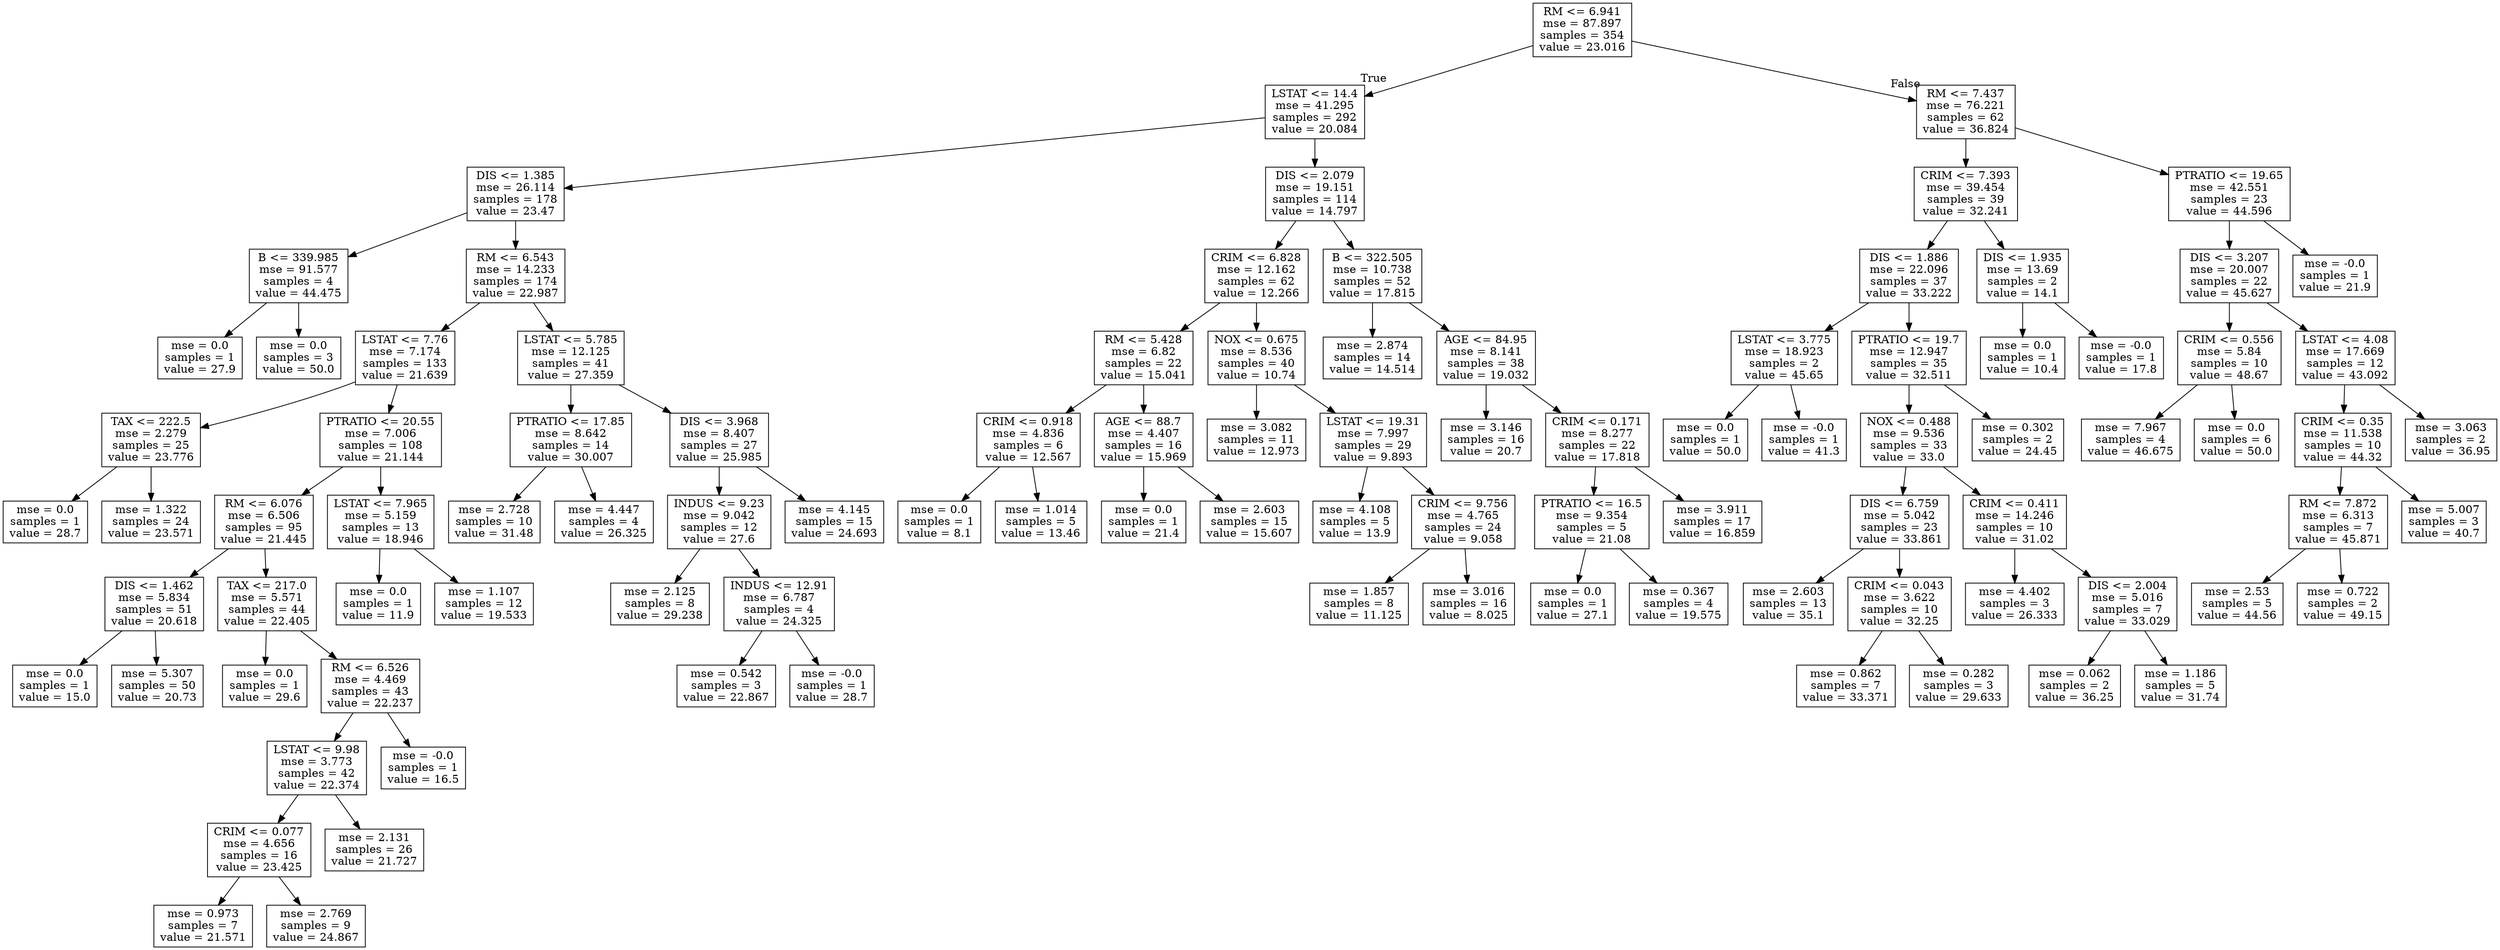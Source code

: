 digraph Tree {
node [shape=box] ;
0 [label="RM <= 6.941\nmse = 87.897\nsamples = 354\nvalue = 23.016"] ;
1 [label="LSTAT <= 14.4\nmse = 41.295\nsamples = 292\nvalue = 20.084"] ;
0 -> 1 [labeldistance=2.5, labelangle=45, headlabel="True"] ;
3 [label="DIS <= 1.385\nmse = 26.114\nsamples = 178\nvalue = 23.47"] ;
1 -> 3 ;
7 [label="B <= 339.985\nmse = 91.577\nsamples = 4\nvalue = 44.475"] ;
3 -> 7 ;
17 [label="mse = 0.0\nsamples = 1\nvalue = 27.9"] ;
7 -> 17 ;
18 [label="mse = 0.0\nsamples = 3\nvalue = 50.0"] ;
7 -> 18 ;
8 [label="RM <= 6.543\nmse = 14.233\nsamples = 174\nvalue = 22.987"] ;
3 -> 8 ;
9 [label="LSTAT <= 7.76\nmse = 7.174\nsamples = 133\nvalue = 21.639"] ;
8 -> 9 ;
29 [label="TAX <= 222.5\nmse = 2.279\nsamples = 25\nvalue = 23.776"] ;
9 -> 29 ;
95 [label="mse = 0.0\nsamples = 1\nvalue = 28.7"] ;
29 -> 95 ;
96 [label="mse = 1.322\nsamples = 24\nvalue = 23.571"] ;
29 -> 96 ;
30 [label="PTRATIO <= 20.55\nmse = 7.006\nsamples = 108\nvalue = 21.144"] ;
9 -> 30 ;
43 [label="RM <= 6.076\nmse = 6.506\nsamples = 95\nvalue = 21.445"] ;
30 -> 43 ;
45 [label="DIS <= 1.462\nmse = 5.834\nsamples = 51\nvalue = 20.618"] ;
43 -> 45 ;
75 [label="mse = 0.0\nsamples = 1\nvalue = 15.0"] ;
45 -> 75 ;
76 [label="mse = 5.307\nsamples = 50\nvalue = 20.73"] ;
45 -> 76 ;
46 [label="TAX <= 217.0\nmse = 5.571\nsamples = 44\nvalue = 22.405"] ;
43 -> 46 ;
61 [label="mse = 0.0\nsamples = 1\nvalue = 29.6"] ;
46 -> 61 ;
62 [label="RM <= 6.526\nmse = 4.469\nsamples = 43\nvalue = 22.237"] ;
46 -> 62 ;
73 [label="LSTAT <= 9.98\nmse = 3.773\nsamples = 42\nvalue = 22.374"] ;
62 -> 73 ;
85 [label="CRIM <= 0.077\nmse = 4.656\nsamples = 16\nvalue = 23.425"] ;
73 -> 85 ;
87 [label="mse = 0.973\nsamples = 7\nvalue = 21.571"] ;
85 -> 87 ;
88 [label="mse = 2.769\nsamples = 9\nvalue = 24.867"] ;
85 -> 88 ;
86 [label="mse = 2.131\nsamples = 26\nvalue = 21.727"] ;
73 -> 86 ;
74 [label="mse = -0.0\nsamples = 1\nvalue = 16.5"] ;
62 -> 74 ;
44 [label="LSTAT <= 7.965\nmse = 5.159\nsamples = 13\nvalue = 18.946"] ;
30 -> 44 ;
59 [label="mse = 0.0\nsamples = 1\nvalue = 11.9"] ;
44 -> 59 ;
60 [label="mse = 1.107\nsamples = 12\nvalue = 19.533"] ;
44 -> 60 ;
10 [label="LSTAT <= 5.785\nmse = 12.125\nsamples = 41\nvalue = 27.359"] ;
8 -> 10 ;
27 [label="PTRATIO <= 17.85\nmse = 8.642\nsamples = 14\nvalue = 30.007"] ;
10 -> 27 ;
37 [label="mse = 2.728\nsamples = 10\nvalue = 31.48"] ;
27 -> 37 ;
38 [label="mse = 4.447\nsamples = 4\nvalue = 26.325"] ;
27 -> 38 ;
28 [label="DIS <= 3.968\nmse = 8.407\nsamples = 27\nvalue = 25.985"] ;
10 -> 28 ;
49 [label="INDUS <= 9.23\nmse = 9.042\nsamples = 12\nvalue = 27.6"] ;
28 -> 49 ;
51 [label="mse = 2.125\nsamples = 8\nvalue = 29.238"] ;
49 -> 51 ;
52 [label="INDUS <= 12.91\nmse = 6.787\nsamples = 4\nvalue = 24.325"] ;
49 -> 52 ;
93 [label="mse = 0.542\nsamples = 3\nvalue = 22.867"] ;
52 -> 93 ;
94 [label="mse = -0.0\nsamples = 1\nvalue = 28.7"] ;
52 -> 94 ;
50 [label="mse = 4.145\nsamples = 15\nvalue = 24.693"] ;
28 -> 50 ;
4 [label="DIS <= 2.079\nmse = 19.151\nsamples = 114\nvalue = 14.797"] ;
1 -> 4 ;
11 [label="CRIM <= 6.828\nmse = 12.162\nsamples = 62\nvalue = 12.266"] ;
4 -> 11 ;
21 [label="RM <= 5.428\nmse = 6.82\nsamples = 22\nvalue = 15.041"] ;
11 -> 21 ;
65 [label="CRIM <= 0.918\nmse = 4.836\nsamples = 6\nvalue = 12.567"] ;
21 -> 65 ;
97 [label="mse = 0.0\nsamples = 1\nvalue = 8.1"] ;
65 -> 97 ;
98 [label="mse = 1.014\nsamples = 5\nvalue = 13.46"] ;
65 -> 98 ;
66 [label="AGE <= 88.7\nmse = 4.407\nsamples = 16\nvalue = 15.969"] ;
21 -> 66 ;
77 [label="mse = 0.0\nsamples = 1\nvalue = 21.4"] ;
66 -> 77 ;
78 [label="mse = 2.603\nsamples = 15\nvalue = 15.607"] ;
66 -> 78 ;
22 [label="NOX <= 0.675\nmse = 8.536\nsamples = 40\nvalue = 10.74"] ;
11 -> 22 ;
39 [label="mse = 3.082\nsamples = 11\nvalue = 12.973"] ;
22 -> 39 ;
40 [label="LSTAT <= 19.31\nmse = 7.997\nsamples = 29\nvalue = 9.893"] ;
22 -> 40 ;
41 [label="mse = 4.108\nsamples = 5\nvalue = 13.9"] ;
40 -> 41 ;
42 [label="CRIM <= 9.756\nmse = 4.765\nsamples = 24\nvalue = 9.058"] ;
40 -> 42 ;
63 [label="mse = 1.857\nsamples = 8\nvalue = 11.125"] ;
42 -> 63 ;
64 [label="mse = 3.016\nsamples = 16\nvalue = 8.025"] ;
42 -> 64 ;
12 [label="B <= 322.505\nmse = 10.738\nsamples = 52\nvalue = 17.815"] ;
4 -> 12 ;
23 [label="mse = 2.874\nsamples = 14\nvalue = 14.514"] ;
12 -> 23 ;
24 [label="AGE <= 84.95\nmse = 8.141\nsamples = 38\nvalue = 19.032"] ;
12 -> 24 ;
35 [label="mse = 3.146\nsamples = 16\nvalue = 20.7"] ;
24 -> 35 ;
36 [label="CRIM <= 0.171\nmse = 8.277\nsamples = 22\nvalue = 17.818"] ;
24 -> 36 ;
47 [label="PTRATIO <= 16.5\nmse = 9.354\nsamples = 5\nvalue = 21.08"] ;
36 -> 47 ;
69 [label="mse = 0.0\nsamples = 1\nvalue = 27.1"] ;
47 -> 69 ;
70 [label="mse = 0.367\nsamples = 4\nvalue = 19.575"] ;
47 -> 70 ;
48 [label="mse = 3.911\nsamples = 17\nvalue = 16.859"] ;
36 -> 48 ;
2 [label="RM <= 7.437\nmse = 76.221\nsamples = 62\nvalue = 36.824"] ;
0 -> 2 [labeldistance=2.5, labelangle=-45, headlabel="False"] ;
5 [label="CRIM <= 7.393\nmse = 39.454\nsamples = 39\nvalue = 32.241"] ;
2 -> 5 ;
13 [label="DIS <= 1.886\nmse = 22.096\nsamples = 37\nvalue = 33.222"] ;
5 -> 13 ;
19 [label="LSTAT <= 3.775\nmse = 18.923\nsamples = 2\nvalue = 45.65"] ;
13 -> 19 ;
71 [label="mse = 0.0\nsamples = 1\nvalue = 50.0"] ;
19 -> 71 ;
72 [label="mse = -0.0\nsamples = 1\nvalue = 41.3"] ;
19 -> 72 ;
20 [label="PTRATIO <= 19.7\nmse = 12.947\nsamples = 35\nvalue = 32.511"] ;
13 -> 20 ;
31 [label="NOX <= 0.488\nmse = 9.536\nsamples = 33\nvalue = 33.0"] ;
20 -> 31 ;
53 [label="DIS <= 6.759\nmse = 5.042\nsamples = 23\nvalue = 33.861"] ;
31 -> 53 ;
67 [label="mse = 2.603\nsamples = 13\nvalue = 35.1"] ;
53 -> 67 ;
68 [label="CRIM <= 0.043\nmse = 3.622\nsamples = 10\nvalue = 32.25"] ;
53 -> 68 ;
81 [label="mse = 0.862\nsamples = 7\nvalue = 33.371"] ;
68 -> 81 ;
82 [label="mse = 0.282\nsamples = 3\nvalue = 29.633"] ;
68 -> 82 ;
54 [label="CRIM <= 0.411\nmse = 14.246\nsamples = 10\nvalue = 31.02"] ;
31 -> 54 ;
55 [label="mse = 4.402\nsamples = 3\nvalue = 26.333"] ;
54 -> 55 ;
56 [label="DIS <= 2.004\nmse = 5.016\nsamples = 7\nvalue = 33.029"] ;
54 -> 56 ;
83 [label="mse = 0.062\nsamples = 2\nvalue = 36.25"] ;
56 -> 83 ;
84 [label="mse = 1.186\nsamples = 5\nvalue = 31.74"] ;
56 -> 84 ;
32 [label="mse = 0.302\nsamples = 2\nvalue = 24.45"] ;
20 -> 32 ;
14 [label="DIS <= 1.935\nmse = 13.69\nsamples = 2\nvalue = 14.1"] ;
5 -> 14 ;
89 [label="mse = 0.0\nsamples = 1\nvalue = 10.4"] ;
14 -> 89 ;
90 [label="mse = -0.0\nsamples = 1\nvalue = 17.8"] ;
14 -> 90 ;
6 [label="PTRATIO <= 19.65\nmse = 42.551\nsamples = 23\nvalue = 44.596"] ;
2 -> 6 ;
15 [label="DIS <= 3.207\nmse = 20.007\nsamples = 22\nvalue = 45.627"] ;
6 -> 15 ;
25 [label="CRIM <= 0.556\nmse = 5.84\nsamples = 10\nvalue = 48.67"] ;
15 -> 25 ;
91 [label="mse = 7.967\nsamples = 4\nvalue = 46.675"] ;
25 -> 91 ;
92 [label="mse = 0.0\nsamples = 6\nvalue = 50.0"] ;
25 -> 92 ;
26 [label="LSTAT <= 4.08\nmse = 17.669\nsamples = 12\nvalue = 43.092"] ;
15 -> 26 ;
33 [label="CRIM <= 0.35\nmse = 11.538\nsamples = 10\nvalue = 44.32"] ;
26 -> 33 ;
57 [label="RM <= 7.872\nmse = 6.313\nsamples = 7\nvalue = 45.871"] ;
33 -> 57 ;
79 [label="mse = 2.53\nsamples = 5\nvalue = 44.56"] ;
57 -> 79 ;
80 [label="mse = 0.722\nsamples = 2\nvalue = 49.15"] ;
57 -> 80 ;
58 [label="mse = 5.007\nsamples = 3\nvalue = 40.7"] ;
33 -> 58 ;
34 [label="mse = 3.063\nsamples = 2\nvalue = 36.95"] ;
26 -> 34 ;
16 [label="mse = -0.0\nsamples = 1\nvalue = 21.9"] ;
6 -> 16 ;
}
